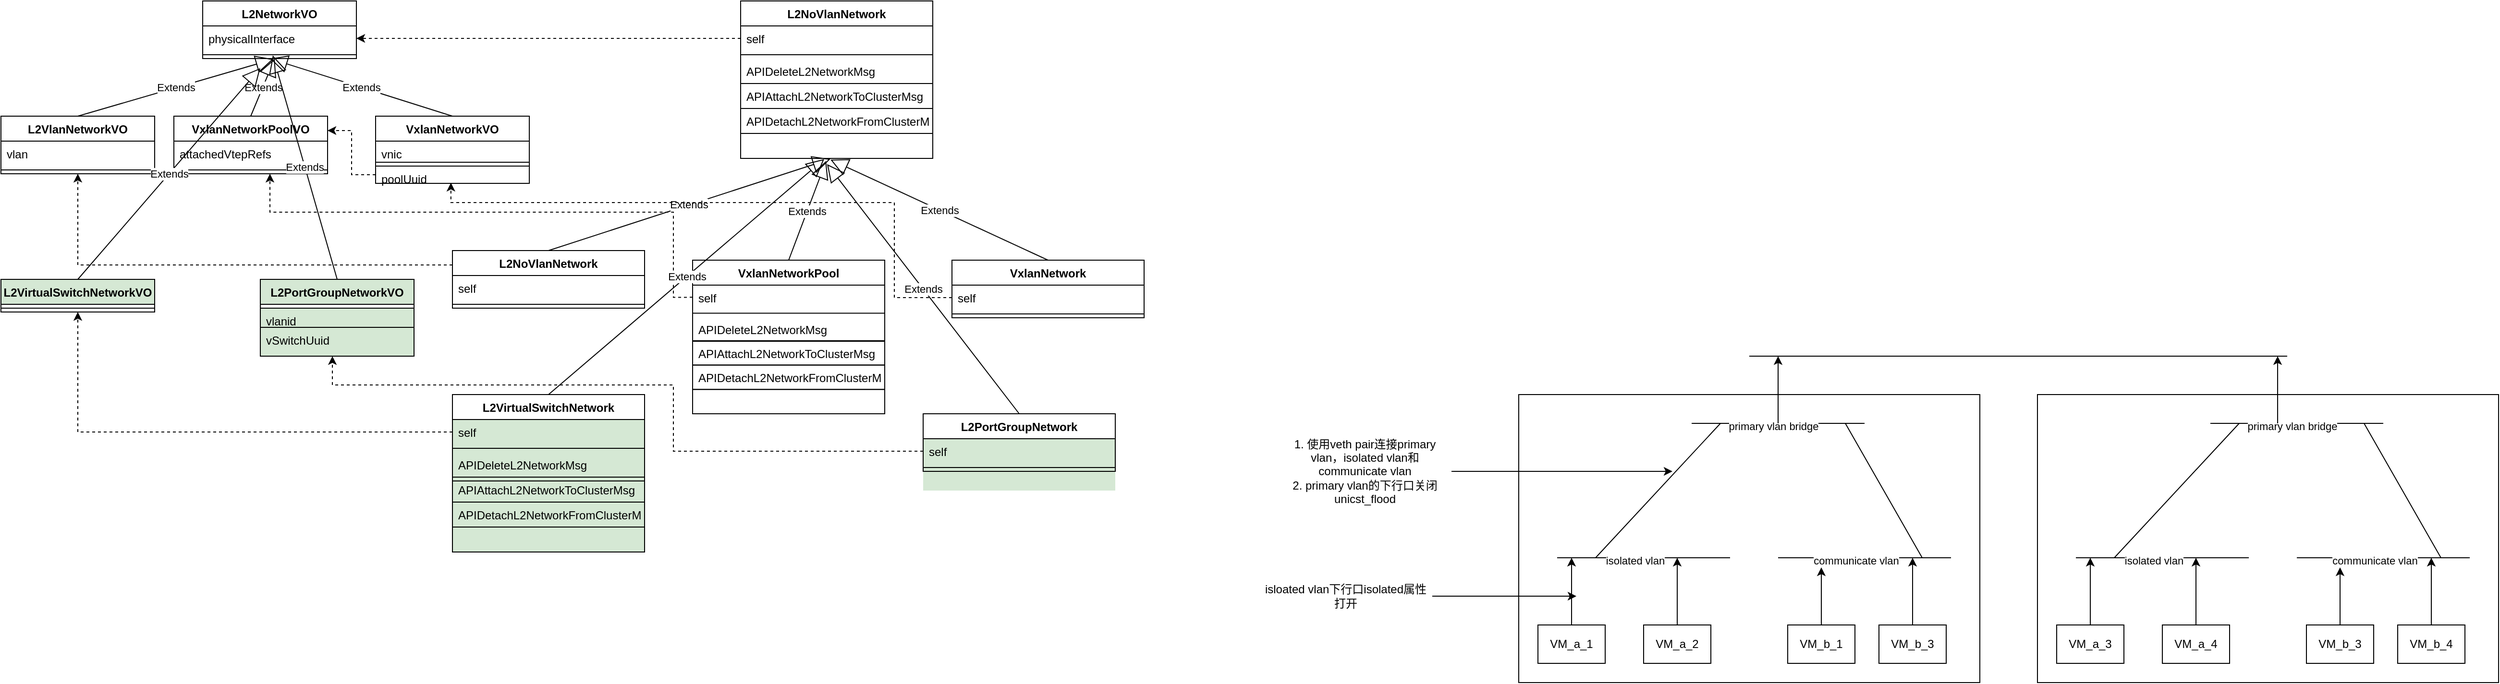 <mxfile version="21.7.2" type="github">
  <diagram name="Page-1" id="e7e014a7-5840-1c2e-5031-d8a46d1fe8dd">
    <mxGraphModel dx="3559" dy="662" grid="1" gridSize="10" guides="1" tooltips="1" connect="1" arrows="1" fold="1" page="1" pageScale="1" pageWidth="1169" pageHeight="826" background="none" math="0" shadow="0">
      <root>
        <mxCell id="0" />
        <mxCell id="1" parent="0" />
        <mxCell id="DdqO1dTazd_uW5nw462i-58" value="" style="rounded=0;whiteSpace=wrap;html=1;" parent="1" vertex="1">
          <mxGeometry x="210" y="510" width="480" height="300" as="geometry" />
        </mxCell>
        <mxCell id="DdqO1dTazd_uW5nw462i-41" value="" style="endArrow=none;html=1;rounded=0;" parent="1" edge="1">
          <mxGeometry width="50" height="50" relative="1" as="geometry">
            <mxPoint x="390" y="540" as="sourcePoint" />
            <mxPoint x="570" y="540" as="targetPoint" />
          </mxGeometry>
        </mxCell>
        <mxCell id="DdqO1dTazd_uW5nw462i-42" value="primary vlan bridge" style="edgeLabel;html=1;align=center;verticalAlign=middle;resizable=0;points=[];" parent="DdqO1dTazd_uW5nw462i-41" vertex="1" connectable="0">
          <mxGeometry x="-0.056" y="-3" relative="1" as="geometry">
            <mxPoint as="offset" />
          </mxGeometry>
        </mxCell>
        <mxCell id="DdqO1dTazd_uW5nw462i-43" value="" style="endArrow=none;html=1;rounded=0;" parent="1" edge="1">
          <mxGeometry width="50" height="50" relative="1" as="geometry">
            <mxPoint x="250" y="680" as="sourcePoint" />
            <mxPoint x="430" y="680" as="targetPoint" />
          </mxGeometry>
        </mxCell>
        <mxCell id="DdqO1dTazd_uW5nw462i-44" value="isolated vlan" style="edgeLabel;html=1;align=center;verticalAlign=middle;resizable=0;points=[];" parent="DdqO1dTazd_uW5nw462i-43" vertex="1" connectable="0">
          <mxGeometry x="-0.1" y="-3" relative="1" as="geometry">
            <mxPoint as="offset" />
          </mxGeometry>
        </mxCell>
        <mxCell id="DdqO1dTazd_uW5nw462i-46" value="" style="endArrow=none;html=1;rounded=0;" parent="1" edge="1">
          <mxGeometry width="50" height="50" relative="1" as="geometry">
            <mxPoint x="480" y="680" as="sourcePoint" />
            <mxPoint x="660" y="680" as="targetPoint" />
          </mxGeometry>
        </mxCell>
        <mxCell id="DdqO1dTazd_uW5nw462i-47" value="communicate vlan" style="edgeLabel;html=1;align=center;verticalAlign=middle;resizable=0;points=[];" parent="DdqO1dTazd_uW5nw462i-46" vertex="1" connectable="0">
          <mxGeometry x="-0.1" y="-3" relative="1" as="geometry">
            <mxPoint as="offset" />
          </mxGeometry>
        </mxCell>
        <mxCell id="DdqO1dTazd_uW5nw462i-48" value="" style="endArrow=none;html=1;rounded=0;" parent="1" edge="1">
          <mxGeometry width="50" height="50" relative="1" as="geometry">
            <mxPoint x="290" y="680" as="sourcePoint" />
            <mxPoint x="420" y="540" as="targetPoint" />
          </mxGeometry>
        </mxCell>
        <mxCell id="DdqO1dTazd_uW5nw462i-50" style="edgeStyle=orthogonalEdgeStyle;rounded=0;orthogonalLoop=1;jettySize=auto;html=1;" parent="1" source="DdqO1dTazd_uW5nw462i-49" edge="1">
          <mxGeometry relative="1" as="geometry">
            <mxPoint x="265" y="680" as="targetPoint" />
          </mxGeometry>
        </mxCell>
        <mxCell id="DdqO1dTazd_uW5nw462i-49" value="VM_a_1" style="rounded=0;whiteSpace=wrap;html=1;" parent="1" vertex="1">
          <mxGeometry x="230" y="750" width="70" height="40" as="geometry" />
        </mxCell>
        <mxCell id="DdqO1dTazd_uW5nw462i-52" style="edgeStyle=orthogonalEdgeStyle;rounded=0;orthogonalLoop=1;jettySize=auto;html=1;" parent="1" source="DdqO1dTazd_uW5nw462i-51" edge="1">
          <mxGeometry relative="1" as="geometry">
            <mxPoint x="375" y="680" as="targetPoint" />
          </mxGeometry>
        </mxCell>
        <mxCell id="DdqO1dTazd_uW5nw462i-51" value="VM_a_2" style="rounded=0;whiteSpace=wrap;html=1;" parent="1" vertex="1">
          <mxGeometry x="340" y="750" width="70" height="40" as="geometry" />
        </mxCell>
        <mxCell id="DdqO1dTazd_uW5nw462i-56" style="edgeStyle=orthogonalEdgeStyle;rounded=0;orthogonalLoop=1;jettySize=auto;html=1;" parent="1" source="DdqO1dTazd_uW5nw462i-53" edge="1">
          <mxGeometry relative="1" as="geometry">
            <mxPoint x="525" y="690" as="targetPoint" />
          </mxGeometry>
        </mxCell>
        <mxCell id="DdqO1dTazd_uW5nw462i-53" value="VM_b_1" style="rounded=0;whiteSpace=wrap;html=1;" parent="1" vertex="1">
          <mxGeometry x="490" y="750" width="70" height="40" as="geometry" />
        </mxCell>
        <mxCell id="DdqO1dTazd_uW5nw462i-57" style="edgeStyle=orthogonalEdgeStyle;rounded=0;orthogonalLoop=1;jettySize=auto;html=1;" parent="1" source="DdqO1dTazd_uW5nw462i-54" edge="1">
          <mxGeometry relative="1" as="geometry">
            <mxPoint x="620" y="680" as="targetPoint" />
          </mxGeometry>
        </mxCell>
        <mxCell id="DdqO1dTazd_uW5nw462i-54" value="VM_b_3" style="rounded=0;whiteSpace=wrap;html=1;" parent="1" vertex="1">
          <mxGeometry x="585" y="750" width="70" height="40" as="geometry" />
        </mxCell>
        <mxCell id="DdqO1dTazd_uW5nw462i-55" value="" style="endArrow=none;html=1;rounded=0;" parent="1" edge="1">
          <mxGeometry width="50" height="50" relative="1" as="geometry">
            <mxPoint x="630" y="680" as="sourcePoint" />
            <mxPoint x="550" y="540" as="targetPoint" />
          </mxGeometry>
        </mxCell>
        <mxCell id="DdqO1dTazd_uW5nw462i-59" value="" style="rounded=0;whiteSpace=wrap;html=1;" parent="1" vertex="1">
          <mxGeometry x="750" y="510" width="480" height="300" as="geometry" />
        </mxCell>
        <mxCell id="DdqO1dTazd_uW5nw462i-60" value="" style="endArrow=none;html=1;rounded=0;" parent="1" edge="1">
          <mxGeometry width="50" height="50" relative="1" as="geometry">
            <mxPoint x="930" y="540" as="sourcePoint" />
            <mxPoint x="1110" y="540" as="targetPoint" />
          </mxGeometry>
        </mxCell>
        <mxCell id="DdqO1dTazd_uW5nw462i-61" value="primary vlan bridge" style="edgeLabel;html=1;align=center;verticalAlign=middle;resizable=0;points=[];" parent="DdqO1dTazd_uW5nw462i-60" vertex="1" connectable="0">
          <mxGeometry x="-0.056" y="-3" relative="1" as="geometry">
            <mxPoint as="offset" />
          </mxGeometry>
        </mxCell>
        <mxCell id="DdqO1dTazd_uW5nw462i-62" value="" style="endArrow=none;html=1;rounded=0;" parent="1" edge="1">
          <mxGeometry width="50" height="50" relative="1" as="geometry">
            <mxPoint x="790" y="680" as="sourcePoint" />
            <mxPoint x="970" y="680" as="targetPoint" />
          </mxGeometry>
        </mxCell>
        <mxCell id="DdqO1dTazd_uW5nw462i-63" value="isolated vlan" style="edgeLabel;html=1;align=center;verticalAlign=middle;resizable=0;points=[];" parent="DdqO1dTazd_uW5nw462i-62" vertex="1" connectable="0">
          <mxGeometry x="-0.1" y="-3" relative="1" as="geometry">
            <mxPoint as="offset" />
          </mxGeometry>
        </mxCell>
        <mxCell id="DdqO1dTazd_uW5nw462i-64" value="" style="endArrow=none;html=1;rounded=0;" parent="1" edge="1">
          <mxGeometry width="50" height="50" relative="1" as="geometry">
            <mxPoint x="1020" y="680" as="sourcePoint" />
            <mxPoint x="1200" y="680" as="targetPoint" />
          </mxGeometry>
        </mxCell>
        <mxCell id="DdqO1dTazd_uW5nw462i-65" value="communicate vlan" style="edgeLabel;html=1;align=center;verticalAlign=middle;resizable=0;points=[];" parent="DdqO1dTazd_uW5nw462i-64" vertex="1" connectable="0">
          <mxGeometry x="-0.1" y="-3" relative="1" as="geometry">
            <mxPoint as="offset" />
          </mxGeometry>
        </mxCell>
        <mxCell id="DdqO1dTazd_uW5nw462i-66" value="" style="endArrow=none;html=1;rounded=0;" parent="1" edge="1">
          <mxGeometry width="50" height="50" relative="1" as="geometry">
            <mxPoint x="830" y="680" as="sourcePoint" />
            <mxPoint x="960" y="540" as="targetPoint" />
          </mxGeometry>
        </mxCell>
        <mxCell id="DdqO1dTazd_uW5nw462i-67" style="edgeStyle=orthogonalEdgeStyle;rounded=0;orthogonalLoop=1;jettySize=auto;html=1;" parent="1" source="DdqO1dTazd_uW5nw462i-68" edge="1">
          <mxGeometry relative="1" as="geometry">
            <mxPoint x="805" y="680" as="targetPoint" />
          </mxGeometry>
        </mxCell>
        <mxCell id="DdqO1dTazd_uW5nw462i-68" value="VM_a_3" style="rounded=0;whiteSpace=wrap;html=1;" parent="1" vertex="1">
          <mxGeometry x="770" y="750" width="70" height="40" as="geometry" />
        </mxCell>
        <mxCell id="DdqO1dTazd_uW5nw462i-69" style="edgeStyle=orthogonalEdgeStyle;rounded=0;orthogonalLoop=1;jettySize=auto;html=1;" parent="1" source="DdqO1dTazd_uW5nw462i-70" edge="1">
          <mxGeometry relative="1" as="geometry">
            <mxPoint x="915" y="680" as="targetPoint" />
          </mxGeometry>
        </mxCell>
        <mxCell id="DdqO1dTazd_uW5nw462i-70" value="VM_a_4" style="rounded=0;whiteSpace=wrap;html=1;" parent="1" vertex="1">
          <mxGeometry x="880" y="750" width="70" height="40" as="geometry" />
        </mxCell>
        <mxCell id="DdqO1dTazd_uW5nw462i-71" style="edgeStyle=orthogonalEdgeStyle;rounded=0;orthogonalLoop=1;jettySize=auto;html=1;" parent="1" source="DdqO1dTazd_uW5nw462i-72" edge="1">
          <mxGeometry relative="1" as="geometry">
            <mxPoint x="1065" y="690" as="targetPoint" />
          </mxGeometry>
        </mxCell>
        <mxCell id="DdqO1dTazd_uW5nw462i-72" value="VM_b_3" style="rounded=0;whiteSpace=wrap;html=1;" parent="1" vertex="1">
          <mxGeometry x="1030" y="750" width="70" height="40" as="geometry" />
        </mxCell>
        <mxCell id="DdqO1dTazd_uW5nw462i-73" style="edgeStyle=orthogonalEdgeStyle;rounded=0;orthogonalLoop=1;jettySize=auto;html=1;" parent="1" source="DdqO1dTazd_uW5nw462i-74" edge="1">
          <mxGeometry relative="1" as="geometry">
            <mxPoint x="1160" y="680" as="targetPoint" />
          </mxGeometry>
        </mxCell>
        <mxCell id="DdqO1dTazd_uW5nw462i-74" value="VM_b_4" style="rounded=0;whiteSpace=wrap;html=1;" parent="1" vertex="1">
          <mxGeometry x="1125" y="750" width="70" height="40" as="geometry" />
        </mxCell>
        <mxCell id="DdqO1dTazd_uW5nw462i-75" value="" style="endArrow=none;html=1;rounded=0;" parent="1" edge="1">
          <mxGeometry width="50" height="50" relative="1" as="geometry">
            <mxPoint x="1170" y="680" as="sourcePoint" />
            <mxPoint x="1090" y="540" as="targetPoint" />
          </mxGeometry>
        </mxCell>
        <mxCell id="DdqO1dTazd_uW5nw462i-77" style="edgeStyle=orthogonalEdgeStyle;rounded=0;orthogonalLoop=1;jettySize=auto;html=1;" parent="1" source="DdqO1dTazd_uW5nw462i-76" edge="1">
          <mxGeometry relative="1" as="geometry">
            <mxPoint x="270" y="720" as="targetPoint" />
          </mxGeometry>
        </mxCell>
        <mxCell id="DdqO1dTazd_uW5nw462i-76" value="isloated vlan下行口isolated属性打开" style="text;html=1;strokeColor=none;fillColor=none;align=center;verticalAlign=middle;whiteSpace=wrap;rounded=0;" parent="1" vertex="1">
          <mxGeometry x="-60" y="690" width="180" height="60" as="geometry" />
        </mxCell>
        <mxCell id="DdqO1dTazd_uW5nw462i-84" style="edgeStyle=orthogonalEdgeStyle;rounded=0;orthogonalLoop=1;jettySize=auto;html=1;" parent="1" source="DdqO1dTazd_uW5nw462i-78" edge="1">
          <mxGeometry relative="1" as="geometry">
            <mxPoint x="370" y="590" as="targetPoint" />
          </mxGeometry>
        </mxCell>
        <mxCell id="DdqO1dTazd_uW5nw462i-78" value="1. 使用veth pair连接primary vlan，isolated vlan和communicate vlan&lt;br&gt;2. primary vlan的下行口关闭unicst_flood" style="text;html=1;strokeColor=none;fillColor=none;align=center;verticalAlign=middle;whiteSpace=wrap;rounded=0;" parent="1" vertex="1">
          <mxGeometry x="-40" y="560" width="180" height="60" as="geometry" />
        </mxCell>
        <mxCell id="DdqO1dTazd_uW5nw462i-81" value="" style="endArrow=classic;html=1;rounded=0;" parent="1" edge="1">
          <mxGeometry width="50" height="50" relative="1" as="geometry">
            <mxPoint x="480" y="540" as="sourcePoint" />
            <mxPoint x="480" y="470" as="targetPoint" />
          </mxGeometry>
        </mxCell>
        <mxCell id="DdqO1dTazd_uW5nw462i-82" value="" style="endArrow=classic;html=1;rounded=0;" parent="1" edge="1">
          <mxGeometry width="50" height="50" relative="1" as="geometry">
            <mxPoint x="1000" y="540" as="sourcePoint" />
            <mxPoint x="1000" y="470" as="targetPoint" />
          </mxGeometry>
        </mxCell>
        <mxCell id="DdqO1dTazd_uW5nw462i-83" value="" style="endArrow=none;html=1;rounded=0;" parent="1" edge="1">
          <mxGeometry width="50" height="50" relative="1" as="geometry">
            <mxPoint x="450" y="470" as="sourcePoint" />
            <mxPoint x="1010" y="470" as="targetPoint" />
          </mxGeometry>
        </mxCell>
        <mxCell id="kdfj6XmrNVUX94w4Z_lk-5" value="L2NetworkVO" style="swimlane;fontStyle=1;align=center;verticalAlign=top;childLayout=stackLayout;horizontal=1;startSize=26;horizontalStack=0;resizeParent=1;resizeParentMax=0;resizeLast=0;collapsible=1;marginBottom=0;whiteSpace=wrap;html=1;" vertex="1" parent="1">
          <mxGeometry x="-1160" y="100" width="160" height="60" as="geometry" />
        </mxCell>
        <mxCell id="kdfj6XmrNVUX94w4Z_lk-6" value="physicalInterface" style="text;strokeColor=none;fillColor=none;align=left;verticalAlign=top;spacingLeft=4;spacingRight=4;overflow=hidden;rotatable=0;points=[[0,0.5],[1,0.5]];portConstraint=eastwest;whiteSpace=wrap;html=1;" vertex="1" parent="kdfj6XmrNVUX94w4Z_lk-5">
          <mxGeometry y="26" width="160" height="26" as="geometry" />
        </mxCell>
        <mxCell id="kdfj6XmrNVUX94w4Z_lk-7" value="" style="line;strokeWidth=1;fillColor=none;align=left;verticalAlign=middle;spacingTop=-1;spacingLeft=3;spacingRight=3;rotatable=0;labelPosition=right;points=[];portConstraint=eastwest;strokeColor=inherit;" vertex="1" parent="kdfj6XmrNVUX94w4Z_lk-5">
          <mxGeometry y="52" width="160" height="8" as="geometry" />
        </mxCell>
        <mxCell id="kdfj6XmrNVUX94w4Z_lk-9" style="edgeStyle=orthogonalEdgeStyle;rounded=0;orthogonalLoop=1;jettySize=auto;html=1;entryX=1;entryY=0.5;entryDx=0;entryDy=0;dashed=1;" edge="1" parent="1" source="kdfj6XmrNVUX94w4Z_lk-2" target="kdfj6XmrNVUX94w4Z_lk-6">
          <mxGeometry relative="1" as="geometry" />
        </mxCell>
        <mxCell id="kdfj6XmrNVUX94w4Z_lk-21" value="Extends" style="endArrow=block;endSize=16;endFill=0;html=1;rounded=0;entryX=0.467;entryY=1.026;entryDx=0;entryDy=0;entryPerimeter=0;exitX=0.5;exitY=0;exitDx=0;exitDy=0;" edge="1" parent="1" source="kdfj6XmrNVUX94w4Z_lk-14" target="kdfj6XmrNVUX94w4Z_lk-13">
          <mxGeometry width="160" relative="1" as="geometry">
            <mxPoint x="-630" y="340" as="sourcePoint" />
            <mxPoint x="-470" y="340" as="targetPoint" />
          </mxGeometry>
        </mxCell>
        <mxCell id="kdfj6XmrNVUX94w4Z_lk-23" value="" style="group" vertex="1" connectable="0" parent="1">
          <mxGeometry x="-600" y="100" width="200" height="164" as="geometry" />
        </mxCell>
        <mxCell id="kdfj6XmrNVUX94w4Z_lk-1" value="L2NoVlanNetwork" style="swimlane;fontStyle=1;align=center;verticalAlign=top;childLayout=stackLayout;horizontal=1;startSize=26;horizontalStack=0;resizeParent=1;resizeParentMax=0;resizeLast=0;collapsible=1;marginBottom=0;whiteSpace=wrap;html=1;" vertex="1" parent="kdfj6XmrNVUX94w4Z_lk-23">
          <mxGeometry width="200" height="86" as="geometry" />
        </mxCell>
        <mxCell id="kdfj6XmrNVUX94w4Z_lk-2" value="self" style="text;strokeColor=none;fillColor=none;align=left;verticalAlign=top;spacingLeft=4;spacingRight=4;overflow=hidden;rotatable=0;points=[[0,0.5],[1,0.5]];portConstraint=eastwest;whiteSpace=wrap;html=1;" vertex="1" parent="kdfj6XmrNVUX94w4Z_lk-1">
          <mxGeometry y="26" width="200" height="26" as="geometry" />
        </mxCell>
        <mxCell id="kdfj6XmrNVUX94w4Z_lk-3" value="" style="line;strokeWidth=1;fillColor=none;align=left;verticalAlign=middle;spacingTop=-1;spacingLeft=3;spacingRight=3;rotatable=0;labelPosition=right;points=[];portConstraint=eastwest;strokeColor=inherit;" vertex="1" parent="kdfj6XmrNVUX94w4Z_lk-1">
          <mxGeometry y="52" width="200" height="8" as="geometry" />
        </mxCell>
        <mxCell id="kdfj6XmrNVUX94w4Z_lk-4" value="APIDeleteL2NetworkMsg" style="text;strokeColor=none;fillColor=none;align=left;verticalAlign=top;spacingLeft=4;spacingRight=4;overflow=hidden;rotatable=0;points=[[0,0.5],[1,0.5]];portConstraint=eastwest;whiteSpace=wrap;html=1;" vertex="1" parent="kdfj6XmrNVUX94w4Z_lk-1">
          <mxGeometry y="60" width="200" height="26" as="geometry" />
        </mxCell>
        <mxCell id="kdfj6XmrNVUX94w4Z_lk-11" value="APIAttachL2NetworkToClusterMsg" style="text;strokeColor=default;fillColor=none;align=left;verticalAlign=top;spacingLeft=4;spacingRight=4;overflow=hidden;rotatable=0;points=[[0,0.5],[1,0.5]];portConstraint=eastwest;whiteSpace=wrap;html=1;" vertex="1" parent="kdfj6XmrNVUX94w4Z_lk-23">
          <mxGeometry y="86" width="200" height="26" as="geometry" />
        </mxCell>
        <mxCell id="kdfj6XmrNVUX94w4Z_lk-12" value="APIDetachL2NetworkFromClusterMsg" style="text;strokeColor=default;fillColor=none;align=left;verticalAlign=top;spacingLeft=4;spacingRight=4;overflow=hidden;rotatable=0;points=[[0,0.5],[1,0.5]];portConstraint=eastwest;whiteSpace=wrap;html=1;" vertex="1" parent="kdfj6XmrNVUX94w4Z_lk-23">
          <mxGeometry y="112" width="200" height="26" as="geometry" />
        </mxCell>
        <mxCell id="kdfj6XmrNVUX94w4Z_lk-13" value="" style="text;strokeColor=default;fillColor=none;align=left;verticalAlign=top;spacingLeft=4;spacingRight=4;overflow=hidden;rotatable=0;points=[[0,0.5],[1,0.5]];portConstraint=eastwest;whiteSpace=wrap;html=1;" vertex="1" parent="kdfj6XmrNVUX94w4Z_lk-23">
          <mxGeometry y="138" width="200" height="26" as="geometry" />
        </mxCell>
        <mxCell id="kdfj6XmrNVUX94w4Z_lk-24" value="L2VlanNetworkVO" style="swimlane;fontStyle=1;align=center;verticalAlign=top;childLayout=stackLayout;horizontal=1;startSize=26;horizontalStack=0;resizeParent=1;resizeParentMax=0;resizeLast=0;collapsible=1;marginBottom=0;whiteSpace=wrap;html=1;" vertex="1" parent="1">
          <mxGeometry x="-1370" y="220" width="160" height="60" as="geometry" />
        </mxCell>
        <mxCell id="kdfj6XmrNVUX94w4Z_lk-25" value="vlan" style="text;strokeColor=none;fillColor=none;align=left;verticalAlign=top;spacingLeft=4;spacingRight=4;overflow=hidden;rotatable=0;points=[[0,0.5],[1,0.5]];portConstraint=eastwest;whiteSpace=wrap;html=1;" vertex="1" parent="kdfj6XmrNVUX94w4Z_lk-24">
          <mxGeometry y="26" width="160" height="26" as="geometry" />
        </mxCell>
        <mxCell id="kdfj6XmrNVUX94w4Z_lk-26" value="" style="line;strokeWidth=1;fillColor=none;align=left;verticalAlign=middle;spacingTop=-1;spacingLeft=3;spacingRight=3;rotatable=0;labelPosition=right;points=[];portConstraint=eastwest;strokeColor=inherit;" vertex="1" parent="kdfj6XmrNVUX94w4Z_lk-24">
          <mxGeometry y="52" width="160" height="8" as="geometry" />
        </mxCell>
        <mxCell id="kdfj6XmrNVUX94w4Z_lk-27" value="Extends" style="endArrow=block;endSize=16;endFill=0;html=1;rounded=0;entryX=0.46;entryY=1.083;entryDx=0;entryDy=0;entryPerimeter=0;exitX=0.5;exitY=0;exitDx=0;exitDy=0;" edge="1" parent="1" source="kdfj6XmrNVUX94w4Z_lk-24" target="kdfj6XmrNVUX94w4Z_lk-7">
          <mxGeometry width="160" relative="1" as="geometry">
            <mxPoint x="-800" y="380" as="sourcePoint" />
            <mxPoint x="-697" y="275" as="targetPoint" />
          </mxGeometry>
        </mxCell>
        <mxCell id="kdfj6XmrNVUX94w4Z_lk-28" style="edgeStyle=orthogonalEdgeStyle;rounded=0;orthogonalLoop=1;jettySize=auto;html=1;entryX=0.5;entryY=1;entryDx=0;entryDy=0;dashed=1;exitX=0;exitY=0.25;exitDx=0;exitDy=0;" edge="1" parent="1" source="kdfj6XmrNVUX94w4Z_lk-14" target="kdfj6XmrNVUX94w4Z_lk-24">
          <mxGeometry relative="1" as="geometry">
            <mxPoint x="-790" y="149" as="sourcePoint" />
            <mxPoint x="-900" y="149" as="targetPoint" />
          </mxGeometry>
        </mxCell>
        <mxCell id="kdfj6XmrNVUX94w4Z_lk-14" value="L2NoVlanNetwork" style="swimlane;fontStyle=1;align=center;verticalAlign=top;childLayout=stackLayout;horizontal=1;startSize=26;horizontalStack=0;resizeParent=1;resizeParentMax=0;resizeLast=0;collapsible=1;marginBottom=0;whiteSpace=wrap;html=1;container=0;" vertex="1" parent="1">
          <mxGeometry x="-900" y="360" width="200" height="60" as="geometry" />
        </mxCell>
        <mxCell id="kdfj6XmrNVUX94w4Z_lk-15" value="self" style="text;strokeColor=none;fillColor=none;align=left;verticalAlign=top;spacingLeft=4;spacingRight=4;overflow=hidden;rotatable=0;points=[[0,0.5],[1,0.5]];portConstraint=eastwest;whiteSpace=wrap;html=1;container=0;" vertex="1" parent="1">
          <mxGeometry x="-900" y="386" width="200" height="26" as="geometry" />
        </mxCell>
        <mxCell id="kdfj6XmrNVUX94w4Z_lk-16" value="" style="line;strokeWidth=1;fillColor=none;align=left;verticalAlign=middle;spacingTop=-1;spacingLeft=3;spacingRight=3;rotatable=0;labelPosition=right;points=[];portConstraint=eastwest;strokeColor=inherit;container=0;" vertex="1" parent="1">
          <mxGeometry x="-900" y="412" width="200" height="8" as="geometry" />
        </mxCell>
        <mxCell id="kdfj6XmrNVUX94w4Z_lk-30" value="" style="group" vertex="1" connectable="0" parent="1">
          <mxGeometry x="-650" y="370" width="200" height="160" as="geometry" />
        </mxCell>
        <mxCell id="kdfj6XmrNVUX94w4Z_lk-31" value="VxlanNetworkPool" style="swimlane;fontStyle=1;align=center;verticalAlign=top;childLayout=stackLayout;horizontal=1;startSize=26;horizontalStack=0;resizeParent=1;resizeParentMax=0;resizeLast=0;collapsible=1;marginBottom=0;whiteSpace=wrap;html=1;" vertex="1" parent="kdfj6XmrNVUX94w4Z_lk-30">
          <mxGeometry width="200" height="84.537" as="geometry" />
        </mxCell>
        <mxCell id="kdfj6XmrNVUX94w4Z_lk-32" value="self" style="text;strokeColor=none;fillColor=none;align=left;verticalAlign=top;spacingLeft=4;spacingRight=4;overflow=hidden;rotatable=0;points=[[0,0.5],[1,0.5]];portConstraint=eastwest;whiteSpace=wrap;html=1;" vertex="1" parent="kdfj6XmrNVUX94w4Z_lk-31">
          <mxGeometry y="26" width="200" height="25.366" as="geometry" />
        </mxCell>
        <mxCell id="kdfj6XmrNVUX94w4Z_lk-33" value="" style="line;strokeWidth=1;fillColor=none;align=left;verticalAlign=middle;spacingTop=-1;spacingLeft=3;spacingRight=3;rotatable=0;labelPosition=right;points=[];portConstraint=eastwest;strokeColor=inherit;" vertex="1" parent="kdfj6XmrNVUX94w4Z_lk-31">
          <mxGeometry y="51.366" width="200" height="7.805" as="geometry" />
        </mxCell>
        <mxCell id="kdfj6XmrNVUX94w4Z_lk-34" value="APIDeleteL2NetworkMsg" style="text;strokeColor=none;fillColor=none;align=left;verticalAlign=top;spacingLeft=4;spacingRight=4;overflow=hidden;rotatable=0;points=[[0,0.5],[1,0.5]];portConstraint=eastwest;whiteSpace=wrap;html=1;" vertex="1" parent="kdfj6XmrNVUX94w4Z_lk-31">
          <mxGeometry y="59.171" width="200" height="25.366" as="geometry" />
        </mxCell>
        <mxCell id="kdfj6XmrNVUX94w4Z_lk-35" value="APIAttachL2NetworkToClusterMsg" style="text;strokeColor=default;fillColor=none;align=left;verticalAlign=top;spacingLeft=4;spacingRight=4;overflow=hidden;rotatable=0;points=[[0,0.5],[1,0.5]];portConstraint=eastwest;whiteSpace=wrap;html=1;" vertex="1" parent="kdfj6XmrNVUX94w4Z_lk-30">
          <mxGeometry y="83.902" width="200" height="25.366" as="geometry" />
        </mxCell>
        <mxCell id="kdfj6XmrNVUX94w4Z_lk-36" value="APIDetachL2NetworkFromClusterMsg" style="text;strokeColor=default;fillColor=none;align=left;verticalAlign=top;spacingLeft=4;spacingRight=4;overflow=hidden;rotatable=0;points=[[0,0.5],[1,0.5]];portConstraint=eastwest;whiteSpace=wrap;html=1;" vertex="1" parent="kdfj6XmrNVUX94w4Z_lk-30">
          <mxGeometry y="109.268" width="200" height="25.366" as="geometry" />
        </mxCell>
        <mxCell id="kdfj6XmrNVUX94w4Z_lk-37" value="" style="text;strokeColor=default;fillColor=none;align=left;verticalAlign=top;spacingLeft=4;spacingRight=4;overflow=hidden;rotatable=0;points=[[0,0.5],[1,0.5]];portConstraint=eastwest;whiteSpace=wrap;html=1;" vertex="1" parent="kdfj6XmrNVUX94w4Z_lk-30">
          <mxGeometry y="134.634" width="200" height="25.366" as="geometry" />
        </mxCell>
        <mxCell id="kdfj6XmrNVUX94w4Z_lk-38" value="Extends" style="endArrow=block;endSize=16;endFill=0;html=1;rounded=0;exitX=0.5;exitY=0;exitDx=0;exitDy=0;entryX=0.445;entryY=1.103;entryDx=0;entryDy=0;entryPerimeter=0;" edge="1" parent="1" source="kdfj6XmrNVUX94w4Z_lk-31" target="kdfj6XmrNVUX94w4Z_lk-13">
          <mxGeometry width="160" relative="1" as="geometry">
            <mxPoint x="-790" y="370" as="sourcePoint" />
            <mxPoint x="-710" y="270" as="targetPoint" />
          </mxGeometry>
        </mxCell>
        <mxCell id="kdfj6XmrNVUX94w4Z_lk-39" value="VxlanNetworkPoolVO" style="swimlane;fontStyle=1;align=center;verticalAlign=top;childLayout=stackLayout;horizontal=1;startSize=26;horizontalStack=0;resizeParent=1;resizeParentMax=0;resizeLast=0;collapsible=1;marginBottom=0;whiteSpace=wrap;html=1;" vertex="1" parent="1">
          <mxGeometry x="-1190" y="220" width="160" height="60" as="geometry" />
        </mxCell>
        <mxCell id="kdfj6XmrNVUX94w4Z_lk-40" value="attachedVtepRefs" style="text;strokeColor=none;fillColor=none;align=left;verticalAlign=top;spacingLeft=4;spacingRight=4;overflow=hidden;rotatable=0;points=[[0,0.5],[1,0.5]];portConstraint=eastwest;whiteSpace=wrap;html=1;" vertex="1" parent="kdfj6XmrNVUX94w4Z_lk-39">
          <mxGeometry y="26" width="160" height="26" as="geometry" />
        </mxCell>
        <mxCell id="kdfj6XmrNVUX94w4Z_lk-41" value="" style="line;strokeWidth=1;fillColor=none;align=left;verticalAlign=middle;spacingTop=-1;spacingLeft=3;spacingRight=3;rotatable=0;labelPosition=right;points=[];portConstraint=eastwest;strokeColor=inherit;" vertex="1" parent="kdfj6XmrNVUX94w4Z_lk-39">
          <mxGeometry y="52" width="160" height="8" as="geometry" />
        </mxCell>
        <mxCell id="kdfj6XmrNVUX94w4Z_lk-42" value="Extends" style="endArrow=block;endSize=16;endFill=0;html=1;rounded=0;entryX=0.469;entryY=1;entryDx=0;entryDy=0;entryPerimeter=0;exitX=0.5;exitY=0;exitDx=0;exitDy=0;" edge="1" parent="1" source="kdfj6XmrNVUX94w4Z_lk-39" target="kdfj6XmrNVUX94w4Z_lk-7">
          <mxGeometry width="160" relative="1" as="geometry">
            <mxPoint x="-1190" y="230" as="sourcePoint" />
            <mxPoint x="-986" y="171" as="targetPoint" />
          </mxGeometry>
        </mxCell>
        <mxCell id="kdfj6XmrNVUX94w4Z_lk-43" style="edgeStyle=orthogonalEdgeStyle;rounded=0;orthogonalLoop=1;jettySize=auto;html=1;exitX=0;exitY=0.5;exitDx=0;exitDy=0;dashed=1;" edge="1" parent="1" source="kdfj6XmrNVUX94w4Z_lk-32">
          <mxGeometry relative="1" as="geometry">
            <mxPoint x="-1090" y="280" as="targetPoint" />
            <Array as="points">
              <mxPoint x="-670" y="409" />
              <mxPoint x="-670" y="320" />
              <mxPoint x="-1090" y="320" />
            </Array>
          </mxGeometry>
        </mxCell>
        <mxCell id="kdfj6XmrNVUX94w4Z_lk-44" value="VxlanNetworkVO" style="swimlane;fontStyle=1;align=center;verticalAlign=top;childLayout=stackLayout;horizontal=1;startSize=26;horizontalStack=0;resizeParent=1;resizeParentMax=0;resizeLast=0;collapsible=1;marginBottom=0;whiteSpace=wrap;html=1;" vertex="1" parent="1">
          <mxGeometry x="-980" y="220" width="160" height="52" as="geometry" />
        </mxCell>
        <mxCell id="kdfj6XmrNVUX94w4Z_lk-45" value="vnic" style="text;strokeColor=none;fillColor=none;align=left;verticalAlign=top;spacingLeft=4;spacingRight=4;overflow=hidden;rotatable=0;points=[[0,0.5],[1,0.5]];portConstraint=eastwest;whiteSpace=wrap;html=1;" vertex="1" parent="kdfj6XmrNVUX94w4Z_lk-44">
          <mxGeometry y="26" width="160" height="18" as="geometry" />
        </mxCell>
        <mxCell id="kdfj6XmrNVUX94w4Z_lk-46" value="" style="line;strokeWidth=1;fillColor=none;align=left;verticalAlign=middle;spacingTop=-1;spacingLeft=3;spacingRight=3;rotatable=0;labelPosition=right;points=[];portConstraint=eastwest;strokeColor=inherit;" vertex="1" parent="kdfj6XmrNVUX94w4Z_lk-44">
          <mxGeometry y="44" width="160" height="8" as="geometry" />
        </mxCell>
        <mxCell id="kdfj6XmrNVUX94w4Z_lk-47" value="Extends" style="endArrow=block;endSize=16;endFill=0;html=1;rounded=0;exitX=0.5;exitY=0;exitDx=0;exitDy=0;" edge="1" parent="1" source="kdfj6XmrNVUX94w4Z_lk-44">
          <mxGeometry width="160" relative="1" as="geometry">
            <mxPoint x="-1079" y="230" as="sourcePoint" />
            <mxPoint x="-1090" y="160" as="targetPoint" />
          </mxGeometry>
        </mxCell>
        <mxCell id="kdfj6XmrNVUX94w4Z_lk-49" style="edgeStyle=orthogonalEdgeStyle;rounded=0;orthogonalLoop=1;jettySize=auto;html=1;entryX=1;entryY=0.25;entryDx=0;entryDy=0;dashed=1;" edge="1" parent="1" source="kdfj6XmrNVUX94w4Z_lk-48" target="kdfj6XmrNVUX94w4Z_lk-39">
          <mxGeometry relative="1" as="geometry" />
        </mxCell>
        <mxCell id="kdfj6XmrNVUX94w4Z_lk-48" value="poolUuid" style="text;strokeColor=default;fillColor=none;align=left;verticalAlign=top;spacingLeft=4;spacingRight=4;overflow=hidden;rotatable=0;points=[[0,0.5],[1,0.5]];portConstraint=eastwest;whiteSpace=wrap;html=1;" vertex="1" parent="1">
          <mxGeometry x="-980" y="272" width="160" height="18" as="geometry" />
        </mxCell>
        <mxCell id="kdfj6XmrNVUX94w4Z_lk-58" style="edgeStyle=orthogonalEdgeStyle;rounded=0;orthogonalLoop=1;jettySize=auto;html=1;entryX=0.49;entryY=0.963;entryDx=0;entryDy=0;entryPerimeter=0;exitX=0;exitY=0.5;exitDx=0;exitDy=0;dashed=1;" edge="1" parent="1" source="kdfj6XmrNVUX94w4Z_lk-52" target="kdfj6XmrNVUX94w4Z_lk-48">
          <mxGeometry relative="1" as="geometry">
            <Array as="points">
              <mxPoint x="-440" y="409" />
              <mxPoint x="-440" y="310" />
              <mxPoint x="-902" y="310" />
            </Array>
          </mxGeometry>
        </mxCell>
        <mxCell id="kdfj6XmrNVUX94w4Z_lk-60" value="Extends" style="endArrow=block;endSize=16;endFill=0;html=1;rounded=0;exitX=0.5;exitY=0;exitDx=0;exitDy=0;entryX=0.468;entryY=1.051;entryDx=0;entryDy=0;entryPerimeter=0;" edge="1" parent="1" source="kdfj6XmrNVUX94w4Z_lk-51" target="kdfj6XmrNVUX94w4Z_lk-13">
          <mxGeometry width="160" relative="1" as="geometry">
            <mxPoint x="-540" y="380" as="sourcePoint" />
            <mxPoint x="-551" y="277" as="targetPoint" />
          </mxGeometry>
        </mxCell>
        <mxCell id="kdfj6XmrNVUX94w4Z_lk-51" value="VxlanNetwork" style="swimlane;fontStyle=1;align=center;verticalAlign=top;childLayout=stackLayout;horizontal=1;startSize=26;horizontalStack=0;resizeParent=1;resizeParentMax=0;resizeLast=0;collapsible=1;marginBottom=0;whiteSpace=wrap;html=1;" vertex="1" parent="1">
          <mxGeometry x="-380" y="370" width="200" height="60" as="geometry" />
        </mxCell>
        <mxCell id="kdfj6XmrNVUX94w4Z_lk-52" value="self" style="text;strokeColor=none;fillColor=none;align=left;verticalAlign=top;spacingLeft=4;spacingRight=4;overflow=hidden;rotatable=0;points=[[0,0.5],[1,0.5]];portConstraint=eastwest;whiteSpace=wrap;html=1;" vertex="1" parent="kdfj6XmrNVUX94w4Z_lk-51">
          <mxGeometry y="26" width="200" height="26" as="geometry" />
        </mxCell>
        <mxCell id="kdfj6XmrNVUX94w4Z_lk-53" value="" style="line;strokeWidth=1;fillColor=none;align=left;verticalAlign=middle;spacingTop=-1;spacingLeft=3;spacingRight=3;rotatable=0;labelPosition=right;points=[];portConstraint=eastwest;strokeColor=inherit;" vertex="1" parent="kdfj6XmrNVUX94w4Z_lk-51">
          <mxGeometry y="52" width="200" height="8" as="geometry" />
        </mxCell>
        <mxCell id="kdfj6XmrNVUX94w4Z_lk-61" value="" style="group;fillColor=#D5E8D4;" vertex="1" connectable="0" parent="1">
          <mxGeometry x="-900" y="510" width="200" height="164" as="geometry" />
        </mxCell>
        <mxCell id="kdfj6XmrNVUX94w4Z_lk-62" value="L2VirtualSwitchNetwork" style="swimlane;fontStyle=1;align=center;verticalAlign=top;childLayout=stackLayout;horizontal=1;startSize=26;horizontalStack=0;resizeParent=1;resizeParentMax=0;resizeLast=0;collapsible=1;marginBottom=0;whiteSpace=wrap;html=1;" vertex="1" parent="kdfj6XmrNVUX94w4Z_lk-61">
          <mxGeometry width="200" height="90" as="geometry" />
        </mxCell>
        <mxCell id="kdfj6XmrNVUX94w4Z_lk-63" value="self" style="text;strokeColor=none;fillColor=none;align=left;verticalAlign=top;spacingLeft=4;spacingRight=4;overflow=hidden;rotatable=0;points=[[0,0.5],[1,0.5]];portConstraint=eastwest;whiteSpace=wrap;html=1;" vertex="1" parent="kdfj6XmrNVUX94w4Z_lk-62">
          <mxGeometry y="26" width="200" height="26" as="geometry" />
        </mxCell>
        <mxCell id="kdfj6XmrNVUX94w4Z_lk-64" value="" style="line;strokeWidth=1;fillColor=none;align=left;verticalAlign=middle;spacingTop=-1;spacingLeft=3;spacingRight=3;rotatable=0;labelPosition=right;points=[];portConstraint=eastwest;strokeColor=inherit;" vertex="1" parent="kdfj6XmrNVUX94w4Z_lk-62">
          <mxGeometry y="52" width="200" height="8" as="geometry" />
        </mxCell>
        <mxCell id="kdfj6XmrNVUX94w4Z_lk-65" value="APIDeleteL2NetworkMsg" style="text;strokeColor=none;fillColor=none;align=left;verticalAlign=top;spacingLeft=4;spacingRight=4;overflow=hidden;rotatable=0;points=[[0,0.5],[1,0.5]];portConstraint=eastwest;whiteSpace=wrap;html=1;" vertex="1" parent="kdfj6XmrNVUX94w4Z_lk-62">
          <mxGeometry y="60" width="200" height="30" as="geometry" />
        </mxCell>
        <mxCell id="kdfj6XmrNVUX94w4Z_lk-66" value="APIAttachL2NetworkToClusterMsg" style="text;strokeColor=default;fillColor=none;align=left;verticalAlign=top;spacingLeft=4;spacingRight=4;overflow=hidden;rotatable=0;points=[[0,0.5],[1,0.5]];portConstraint=eastwest;whiteSpace=wrap;html=1;" vertex="1" parent="kdfj6XmrNVUX94w4Z_lk-61">
          <mxGeometry y="86" width="200" height="26" as="geometry" />
        </mxCell>
        <mxCell id="kdfj6XmrNVUX94w4Z_lk-67" value="APIDetachL2NetworkFromClusterMsg" style="text;strokeColor=default;fillColor=none;align=left;verticalAlign=top;spacingLeft=4;spacingRight=4;overflow=hidden;rotatable=0;points=[[0,0.5],[1,0.5]];portConstraint=eastwest;whiteSpace=wrap;html=1;" vertex="1" parent="kdfj6XmrNVUX94w4Z_lk-61">
          <mxGeometry y="112" width="200" height="26" as="geometry" />
        </mxCell>
        <mxCell id="kdfj6XmrNVUX94w4Z_lk-68" value="" style="text;strokeColor=default;fillColor=none;align=left;verticalAlign=top;spacingLeft=4;spacingRight=4;overflow=hidden;rotatable=0;points=[[0,0.5],[1,0.5]];portConstraint=eastwest;whiteSpace=wrap;html=1;" vertex="1" parent="kdfj6XmrNVUX94w4Z_lk-61">
          <mxGeometry y="138" width="200" height="26" as="geometry" />
        </mxCell>
        <mxCell id="kdfj6XmrNVUX94w4Z_lk-69" value="Extends" style="endArrow=block;endSize=16;endFill=0;html=1;rounded=0;entryX=0.435;entryY=1.026;entryDx=0;entryDy=0;entryPerimeter=0;exitX=0.5;exitY=0;exitDx=0;exitDy=0;" edge="1" parent="1" source="kdfj6XmrNVUX94w4Z_lk-62" target="kdfj6XmrNVUX94w4Z_lk-13">
          <mxGeometry width="160" relative="1" as="geometry">
            <mxPoint x="-790" y="370" as="sourcePoint" />
            <mxPoint x="-497" y="275" as="targetPoint" />
          </mxGeometry>
        </mxCell>
        <mxCell id="kdfj6XmrNVUX94w4Z_lk-70" value="L2VirtualSwitchNetworkVO" style="swimlane;fontStyle=1;align=center;verticalAlign=top;childLayout=stackLayout;horizontal=1;startSize=26;horizontalStack=0;resizeParent=1;resizeParentMax=0;resizeLast=0;collapsible=1;marginBottom=0;whiteSpace=wrap;html=1;fillColor=#D5E8D4;" vertex="1" parent="1">
          <mxGeometry x="-1370" y="390" width="160" height="34" as="geometry" />
        </mxCell>
        <mxCell id="kdfj6XmrNVUX94w4Z_lk-72" value="" style="line;strokeWidth=1;fillColor=none;align=left;verticalAlign=middle;spacingTop=-1;spacingLeft=3;spacingRight=3;rotatable=0;labelPosition=right;points=[];portConstraint=eastwest;strokeColor=inherit;" vertex="1" parent="kdfj6XmrNVUX94w4Z_lk-70">
          <mxGeometry y="26" width="160" height="8" as="geometry" />
        </mxCell>
        <mxCell id="kdfj6XmrNVUX94w4Z_lk-73" value="Extends" style="endArrow=block;endSize=16;endFill=0;html=1;rounded=0;exitX=0.5;exitY=0;exitDx=0;exitDy=0;" edge="1" parent="1" source="kdfj6XmrNVUX94w4Z_lk-70">
          <mxGeometry width="160" relative="1" as="geometry">
            <mxPoint x="-1280" y="230" as="sourcePoint" />
            <mxPoint x="-1100" y="170" as="targetPoint" />
          </mxGeometry>
        </mxCell>
        <mxCell id="kdfj6XmrNVUX94w4Z_lk-74" style="edgeStyle=orthogonalEdgeStyle;rounded=0;orthogonalLoop=1;jettySize=auto;html=1;dashed=1;exitX=0;exitY=0.5;exitDx=0;exitDy=0;entryX=0.5;entryY=1;entryDx=0;entryDy=0;" edge="1" parent="1" source="kdfj6XmrNVUX94w4Z_lk-63" target="kdfj6XmrNVUX94w4Z_lk-70">
          <mxGeometry relative="1" as="geometry">
            <mxPoint x="-890" y="385" as="sourcePoint" />
            <mxPoint x="-1280" y="430" as="targetPoint" />
          </mxGeometry>
        </mxCell>
        <mxCell id="kdfj6XmrNVUX94w4Z_lk-75" value="" style="group;fillColor=#D5E8D4;container=0;" vertex="1" connectable="0" parent="1">
          <mxGeometry x="-410" y="530" width="200" height="80" as="geometry" />
        </mxCell>
        <mxCell id="kdfj6XmrNVUX94w4Z_lk-83" value="L2PortGroupNetworkVO" style="swimlane;fontStyle=1;align=center;verticalAlign=top;childLayout=stackLayout;horizontal=1;startSize=26;horizontalStack=0;resizeParent=1;resizeParentMax=0;resizeLast=0;collapsible=1;marginBottom=0;whiteSpace=wrap;html=1;fillColor=#D5E8D4;" vertex="1" parent="1">
          <mxGeometry x="-1100" y="390" width="160" height="30" as="geometry" />
        </mxCell>
        <mxCell id="kdfj6XmrNVUX94w4Z_lk-87" value="vlanid" style="text;strokeColor=default;fillColor=#D5E8D4;align=left;verticalAlign=top;spacingLeft=4;spacingRight=4;overflow=hidden;rotatable=0;points=[[0,0.5],[1,0.5]];portConstraint=eastwest;whiteSpace=wrap;html=1;" vertex="1" parent="1">
          <mxGeometry x="-1100" y="420" width="160" height="20" as="geometry" />
        </mxCell>
        <mxCell id="kdfj6XmrNVUX94w4Z_lk-88" value="vSwitchUuid" style="text;strokeColor=default;fillColor=#D5E8D4;align=left;verticalAlign=top;spacingLeft=4;spacingRight=4;overflow=hidden;rotatable=0;points=[[0,0.5],[1,0.5]];portConstraint=eastwest;whiteSpace=wrap;html=1;" vertex="1" parent="1">
          <mxGeometry x="-1100" y="440" width="160" height="30" as="geometry" />
        </mxCell>
        <mxCell id="kdfj6XmrNVUX94w4Z_lk-89" value="Extends" style="endArrow=block;endSize=16;endFill=0;html=1;rounded=0;exitX=0.5;exitY=0;exitDx=0;exitDy=0;entryX=0.456;entryY=0.583;entryDx=0;entryDy=0;entryPerimeter=0;" edge="1" parent="1" source="kdfj6XmrNVUX94w4Z_lk-83" target="kdfj6XmrNVUX94w4Z_lk-7">
          <mxGeometry width="160" relative="1" as="geometry">
            <mxPoint x="-1280" y="400" as="sourcePoint" />
            <mxPoint x="-1090" y="180" as="targetPoint" />
          </mxGeometry>
        </mxCell>
        <mxCell id="kdfj6XmrNVUX94w4Z_lk-76" value="L2PortGroupNetwork" style="swimlane;fontStyle=1;align=center;verticalAlign=top;childLayout=stackLayout;horizontal=1;startSize=26;horizontalStack=0;resizeParent=1;resizeParentMax=0;resizeLast=0;collapsible=1;marginBottom=0;whiteSpace=wrap;html=1;" vertex="1" parent="1">
          <mxGeometry x="-410" y="530" width="200" height="60" as="geometry" />
        </mxCell>
        <mxCell id="kdfj6XmrNVUX94w4Z_lk-77" value="self" style="text;strokeColor=none;fillColor=none;align=left;verticalAlign=top;spacingLeft=4;spacingRight=4;overflow=hidden;rotatable=0;points=[[0,0.5],[1,0.5]];portConstraint=eastwest;whiteSpace=wrap;html=1;" vertex="1" parent="kdfj6XmrNVUX94w4Z_lk-76">
          <mxGeometry y="26" width="200" height="26" as="geometry" />
        </mxCell>
        <mxCell id="kdfj6XmrNVUX94w4Z_lk-78" value="" style="line;strokeWidth=1;fillColor=none;align=left;verticalAlign=middle;spacingTop=-1;spacingLeft=3;spacingRight=3;rotatable=0;labelPosition=right;points=[];portConstraint=eastwest;strokeColor=inherit;" vertex="1" parent="kdfj6XmrNVUX94w4Z_lk-76">
          <mxGeometry y="52" width="200" height="8" as="geometry" />
        </mxCell>
        <mxCell id="kdfj6XmrNVUX94w4Z_lk-90" value="Extends" style="endArrow=block;endSize=16;endFill=0;html=1;rounded=0;exitX=0.5;exitY=0;exitDx=0;exitDy=0;" edge="1" parent="1" source="kdfj6XmrNVUX94w4Z_lk-76">
          <mxGeometry width="160" relative="1" as="geometry">
            <mxPoint x="-790" y="520" as="sourcePoint" />
            <mxPoint x="-510" y="270" as="targetPoint" />
          </mxGeometry>
        </mxCell>
        <mxCell id="kdfj6XmrNVUX94w4Z_lk-91" style="edgeStyle=orthogonalEdgeStyle;rounded=0;orthogonalLoop=1;jettySize=auto;html=1;entryX=0.469;entryY=1;entryDx=0;entryDy=0;entryPerimeter=0;dashed=1;" edge="1" parent="1" source="kdfj6XmrNVUX94w4Z_lk-77" target="kdfj6XmrNVUX94w4Z_lk-88">
          <mxGeometry relative="1" as="geometry">
            <Array as="points">
              <mxPoint x="-670" y="569" />
              <mxPoint x="-670" y="500" />
              <mxPoint x="-1025" y="500" />
            </Array>
          </mxGeometry>
        </mxCell>
      </root>
    </mxGraphModel>
  </diagram>
</mxfile>
